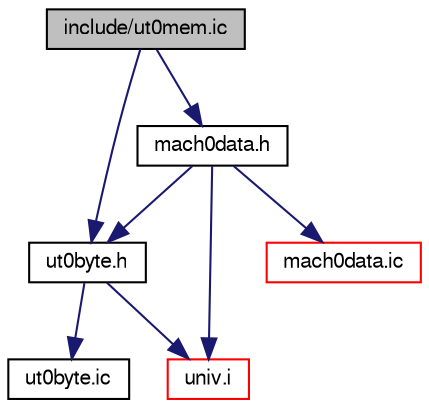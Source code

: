 digraph "include/ut0mem.ic"
{
  bgcolor="transparent";
  edge [fontname="FreeSans",fontsize="10",labelfontname="FreeSans",labelfontsize="10"];
  node [fontname="FreeSans",fontsize="10",shape=record];
  Node1 [label="include/ut0mem.ic",height=0.2,width=0.4,color="black", fillcolor="grey75", style="filled" fontcolor="black"];
  Node1 -> Node2 [color="midnightblue",fontsize="10",style="solid",fontname="FreeSans"];
  Node2 [label="ut0byte.h",height=0.2,width=0.4,color="black",URL="$ut0byte_8h.html"];
  Node2 -> Node3 [color="midnightblue",fontsize="10",style="solid",fontname="FreeSans"];
  Node3 [label="univ.i",height=0.2,width=0.4,color="red",URL="$univ_8i.html"];
  Node2 -> Node4 [color="midnightblue",fontsize="10",style="solid",fontname="FreeSans"];
  Node4 [label="ut0byte.ic",height=0.2,width=0.4,color="black",URL="$ut0byte_8ic.html"];
  Node1 -> Node5 [color="midnightblue",fontsize="10",style="solid",fontname="FreeSans"];
  Node5 [label="mach0data.h",height=0.2,width=0.4,color="black",URL="$mach0data_8h.html"];
  Node5 -> Node3 [color="midnightblue",fontsize="10",style="solid",fontname="FreeSans"];
  Node5 -> Node2 [color="midnightblue",fontsize="10",style="solid",fontname="FreeSans"];
  Node5 -> Node6 [color="midnightblue",fontsize="10",style="solid",fontname="FreeSans"];
  Node6 [label="mach0data.ic",height=0.2,width=0.4,color="red",URL="$mach0data_8ic.html"];
}
